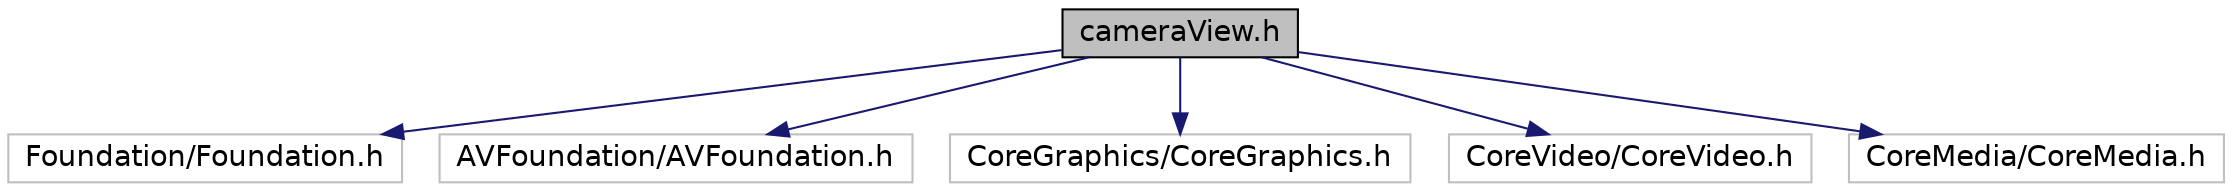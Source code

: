 digraph G
{
  edge [fontname="Helvetica",fontsize="14",labelfontname="Helvetica",labelfontsize="14"];
  node [fontname="Helvetica",fontsize="14",shape=record];
  Node1 [label="cameraView.h",height=0.2,width=0.4,color="black", fillcolor="grey75", style="filled" fontcolor="black"];
  Node1 -> Node2 [color="midnightblue",fontsize="14",style="solid",fontname="Helvetica"];
  Node2 [label="Foundation/Foundation.h",height=0.2,width=0.4,color="grey75", fillcolor="white", style="filled"];
  Node1 -> Node3 [color="midnightblue",fontsize="14",style="solid",fontname="Helvetica"];
  Node3 [label="AVFoundation/AVFoundation.h",height=0.2,width=0.4,color="grey75", fillcolor="white", style="filled"];
  Node1 -> Node4 [color="midnightblue",fontsize="14",style="solid",fontname="Helvetica"];
  Node4 [label="CoreGraphics/CoreGraphics.h",height=0.2,width=0.4,color="grey75", fillcolor="white", style="filled"];
  Node1 -> Node5 [color="midnightblue",fontsize="14",style="solid",fontname="Helvetica"];
  Node5 [label="CoreVideo/CoreVideo.h",height=0.2,width=0.4,color="grey75", fillcolor="white", style="filled"];
  Node1 -> Node6 [color="midnightblue",fontsize="14",style="solid",fontname="Helvetica"];
  Node6 [label="CoreMedia/CoreMedia.h",height=0.2,width=0.4,color="grey75", fillcolor="white", style="filled"];
}
